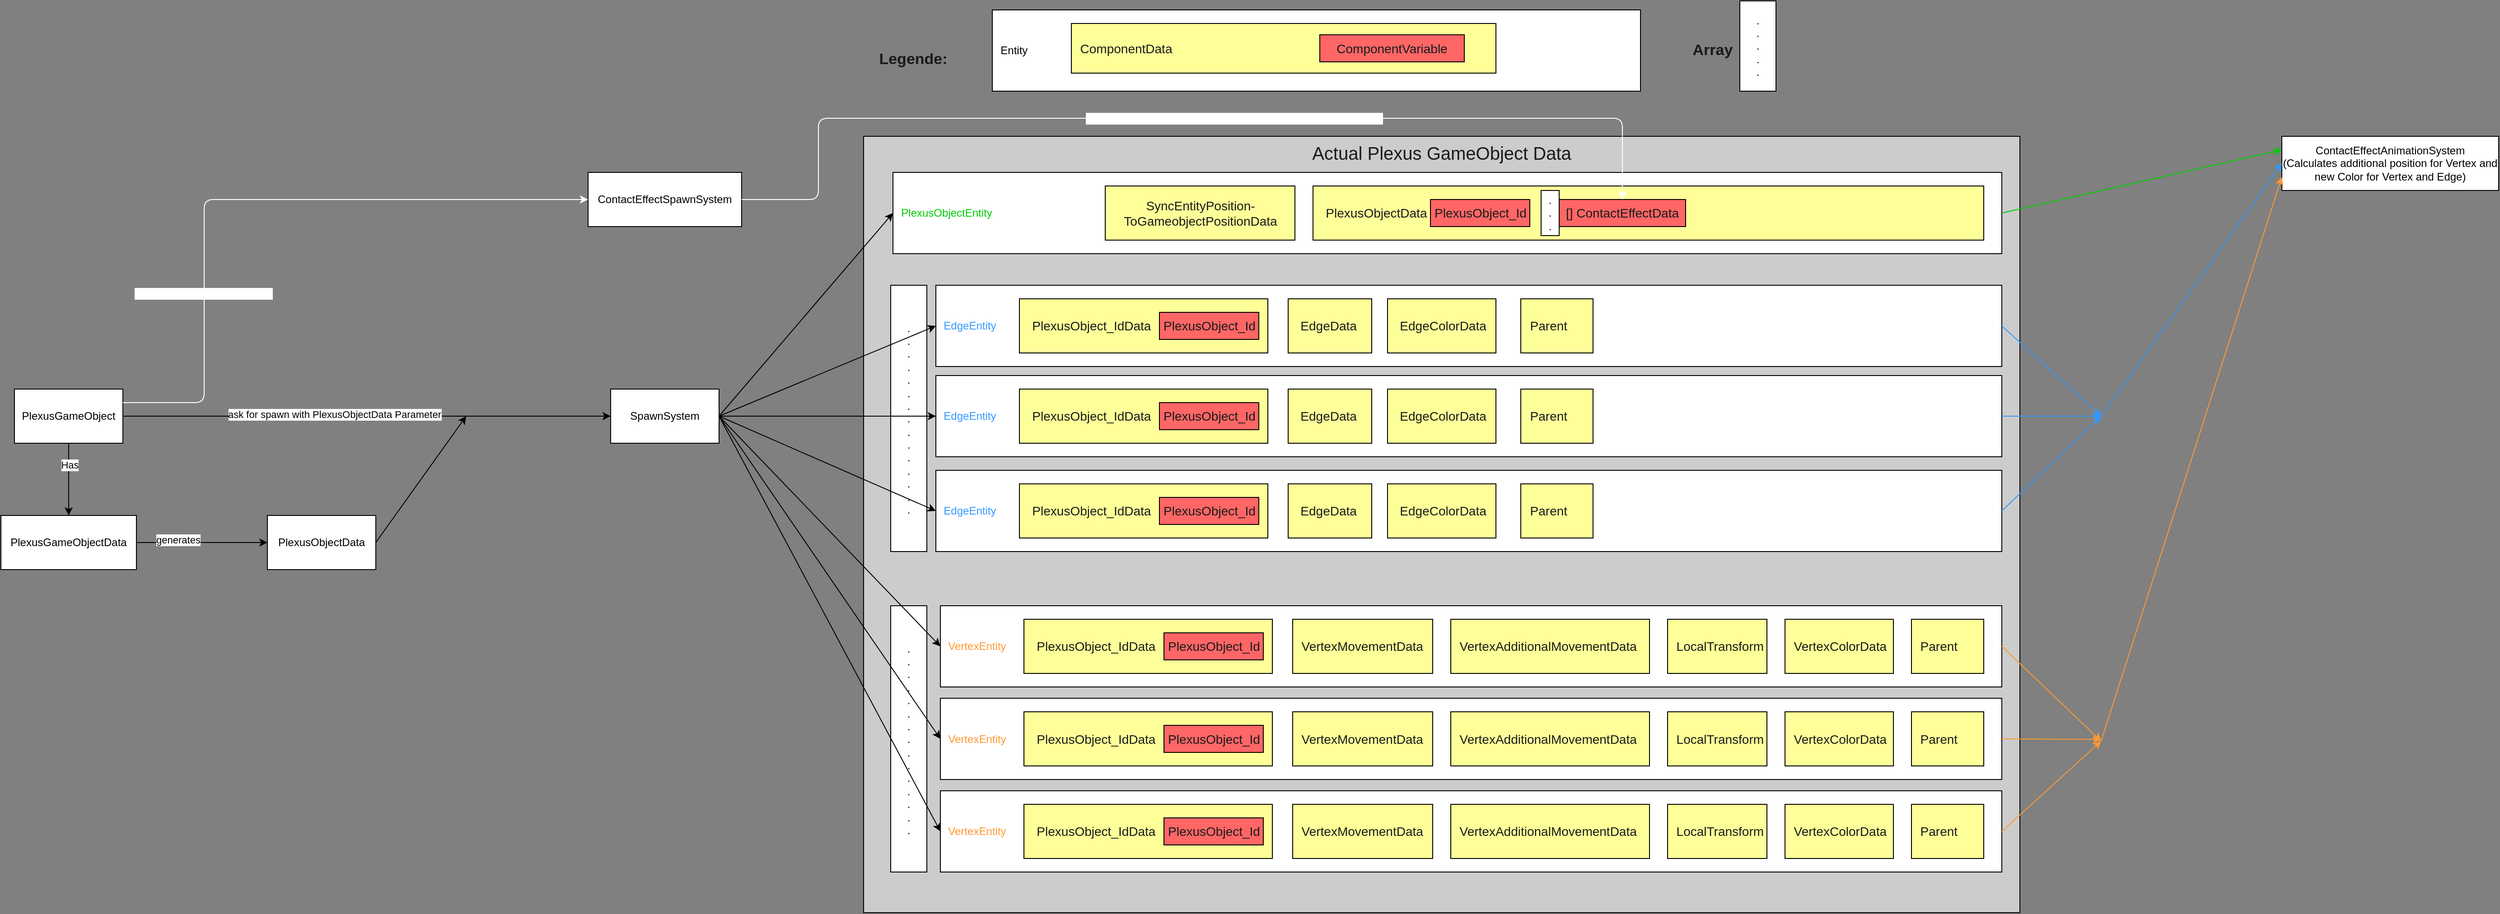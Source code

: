 <mxfile>
    <diagram id="-_sJZ-9OhW_i1UguKcxo" name="Page-1">
        <mxGraphModel dx="2983" dy="1207" grid="1" gridSize="10" guides="1" tooltips="1" connect="1" arrows="1" fold="1" page="1" pageScale="1" pageWidth="850" pageHeight="1100" background="#808080" math="0" shadow="0">
            <root>
                <mxCell id="0"/>
                <mxCell id="1" parent="0"/>
                <mxCell id="34" value="Actual Plexus GameObject Data" style="rounded=0;whiteSpace=wrap;html=1;fillColor=#CCCCCC;fontColor=#1A1A1A;verticalAlign=top;fontSize=20;" parent="1" vertex="1">
                    <mxGeometry x="880" y="160" width="1280" height="860" as="geometry"/>
                </mxCell>
                <mxCell id="2" value="PlexusGameObject" style="rounded=0;whiteSpace=wrap;html=1;" parent="1" vertex="1">
                    <mxGeometry x="-60" y="440" width="120" height="60" as="geometry"/>
                </mxCell>
                <mxCell id="4" value="" style="endArrow=classic;html=1;exitX=1;exitY=0.5;exitDx=0;exitDy=0;entryX=0;entryY=0.5;entryDx=0;entryDy=0;" parent="1" source="2" edge="1" target="12">
                    <mxGeometry width="50" height="50" relative="1" as="geometry">
                        <mxPoint x="110" y="530" as="sourcePoint"/>
                        <mxPoint x="160" y="470" as="targetPoint"/>
                    </mxGeometry>
                </mxCell>
                <mxCell id="104" value="ask for spawn with PlexusObjectData Parameter" style="edgeLabel;html=1;align=center;verticalAlign=middle;resizable=0;points=[];" vertex="1" connectable="0" parent="4">
                    <mxGeometry x="-0.133" y="2" relative="1" as="geometry">
                        <mxPoint as="offset"/>
                    </mxGeometry>
                </mxCell>
                <mxCell id="102" style="edgeStyle=none;html=1;exitX=1;exitY=0.5;exitDx=0;exitDy=0;entryX=0;entryY=0.5;entryDx=0;entryDy=0;" edge="1" parent="1" source="9" target="11">
                    <mxGeometry relative="1" as="geometry"/>
                </mxCell>
                <mxCell id="103" value="generates" style="edgeLabel;html=1;align=center;verticalAlign=middle;resizable=0;points=[];" vertex="1" connectable="0" parent="102">
                    <mxGeometry x="-0.365" y="3" relative="1" as="geometry">
                        <mxPoint as="offset"/>
                    </mxGeometry>
                </mxCell>
                <mxCell id="9" value="PlexusGameObjectData" style="rounded=0;whiteSpace=wrap;html=1;" parent="1" vertex="1">
                    <mxGeometry x="-75" y="580" width="150" height="60" as="geometry"/>
                </mxCell>
                <mxCell id="10" value="" style="endArrow=classic;html=1;exitX=0.5;exitY=1;exitDx=0;exitDy=0;entryX=0.5;entryY=0;entryDx=0;entryDy=0;" parent="1" source="2" edge="1" target="9">
                    <mxGeometry width="50" height="50" relative="1" as="geometry">
                        <mxPoint x="350" y="520" as="sourcePoint"/>
                        <mxPoint x="400" y="470" as="targetPoint"/>
                    </mxGeometry>
                </mxCell>
                <mxCell id="101" value="Has" style="edgeLabel;html=1;align=center;verticalAlign=middle;resizable=0;points=[];" vertex="1" connectable="0" parent="10">
                    <mxGeometry x="-0.4" y="1" relative="1" as="geometry">
                        <mxPoint as="offset"/>
                    </mxGeometry>
                </mxCell>
                <mxCell id="95" style="edgeStyle=none;html=1;exitX=1;exitY=0.5;exitDx=0;exitDy=0;" parent="1" source="11" edge="1">
                    <mxGeometry relative="1" as="geometry">
                        <mxPoint x="440" y="470" as="targetPoint"/>
                    </mxGeometry>
                </mxCell>
                <mxCell id="11" value="PlexusObjectData" style="rounded=0;whiteSpace=wrap;html=1;" parent="1" vertex="1">
                    <mxGeometry x="220" y="580" width="120" height="60" as="geometry"/>
                </mxCell>
                <mxCell id="12" value="SpawnSystem" style="rounded=0;whiteSpace=wrap;html=1;" parent="1" vertex="1">
                    <mxGeometry x="600" y="440" width="120" height="60" as="geometry"/>
                </mxCell>
                <mxCell id="13" value="&lt;font color=&quot;#00cc00&quot;&gt;&amp;nbsp; PlexusObjectEntity&lt;/font&gt;" style="rounded=0;whiteSpace=wrap;html=1;align=left;" parent="1" vertex="1">
                    <mxGeometry x="912.5" y="200" width="1227.5" height="90" as="geometry"/>
                </mxCell>
                <mxCell id="17" value="&lt;font color=&quot;#3399ff&quot;&gt;&amp;nbsp; EdgeEntity&lt;/font&gt;" style="rounded=0;whiteSpace=wrap;html=1;align=left;" parent="1" vertex="1">
                    <mxGeometry x="960" y="325" width="1180" height="90" as="geometry"/>
                </mxCell>
                <mxCell id="35" value="SyncEntityPosition-ToGameobjectPositionData" style="rounded=0;whiteSpace=wrap;html=1;fontSize=14;fontColor=#1A1A1A;fillColor=#FFFF99;" parent="1" vertex="1">
                    <mxGeometry x="1147.5" y="215" width="210" height="60" as="geometry"/>
                </mxCell>
                <mxCell id="36" value="&amp;nbsp; &amp;nbsp;PlexusObjectData" style="rounded=0;whiteSpace=wrap;html=1;fontSize=14;fontColor=#1A1A1A;fillColor=#FFFF99;align=left;" parent="1" vertex="1">
                    <mxGeometry x="1377.5" y="215" width="742.5" height="60" as="geometry"/>
                </mxCell>
                <mxCell id="37" value="PlexusObject_Id" style="rounded=0;whiteSpace=wrap;html=1;fontSize=14;fontColor=#1A1A1A;fillColor=#FF6666;" parent="1" vertex="1">
                    <mxGeometry x="1507.5" y="230" width="110" height="30" as="geometry"/>
                </mxCell>
                <mxCell id="38" value="&amp;nbsp; Entity" style="rounded=0;whiteSpace=wrap;html=1;align=left;" parent="1" vertex="1">
                    <mxGeometry x="1022.5" y="20" width="717.5" height="90" as="geometry"/>
                </mxCell>
                <mxCell id="39" value="&amp;nbsp; ComponentData" style="rounded=0;whiteSpace=wrap;html=1;fontSize=14;fontColor=#1A1A1A;fillColor=#FFFF99;align=left;" parent="1" vertex="1">
                    <mxGeometry x="1110" y="35" width="470" height="55" as="geometry"/>
                </mxCell>
                <mxCell id="40" value="ComponentVariable" style="rounded=0;whiteSpace=wrap;html=1;fontSize=14;fontColor=#1A1A1A;fillColor=#FF6666;" parent="1" vertex="1">
                    <mxGeometry x="1385" y="47.5" width="160" height="30" as="geometry"/>
                </mxCell>
                <mxCell id="44" value="Legende:" style="text;html=1;strokeColor=none;fillColor=none;align=center;verticalAlign=middle;whiteSpace=wrap;rounded=0;fontSize=17;fontColor=#1A1A1A;fontStyle=1" parent="1" vertex="1">
                    <mxGeometry x="905" y="60" width="60" height="30" as="geometry"/>
                </mxCell>
                <mxCell id="45" value="&amp;nbsp; &amp;nbsp;PlexusObject_IdData" style="rounded=0;whiteSpace=wrap;html=1;fontSize=14;fontColor=#1A1A1A;fillColor=#FFFF99;align=left;" parent="1" vertex="1">
                    <mxGeometry x="1052.5" y="340" width="275" height="60" as="geometry"/>
                </mxCell>
                <mxCell id="46" value="PlexusObject_Id" style="rounded=0;whiteSpace=wrap;html=1;fontSize=14;fontColor=#1A1A1A;fillColor=#FF6666;" parent="1" vertex="1">
                    <mxGeometry x="1207.5" y="355" width="110" height="30" as="geometry"/>
                </mxCell>
                <mxCell id="47" value="&amp;nbsp; &amp;nbsp;EdgeData" style="rounded=0;whiteSpace=wrap;html=1;fontSize=14;fontColor=#1A1A1A;fillColor=#FFFF99;align=left;" parent="1" vertex="1">
                    <mxGeometry x="1350" y="340" width="92.5" height="60" as="geometry"/>
                </mxCell>
                <mxCell id="48" value="&amp;nbsp; &amp;nbsp;EdgeColorData" style="rounded=0;whiteSpace=wrap;html=1;fontSize=14;fontColor=#1A1A1A;fillColor=#FFFF99;align=left;" parent="1" vertex="1">
                    <mxGeometry x="1460" y="340" width="120" height="60" as="geometry"/>
                </mxCell>
                <mxCell id="49" value="&amp;nbsp; Parent" style="rounded=0;whiteSpace=wrap;html=1;fontSize=14;fontColor=#1A1A1A;fillColor=#FFFF99;align=left;" parent="1" vertex="1">
                    <mxGeometry x="1607.5" y="340" width="80" height="60" as="geometry"/>
                </mxCell>
                <mxCell id="50" value="&lt;font color=&quot;#3399ff&quot;&gt;&amp;nbsp; EdgeEntity&lt;/font&gt;" style="rounded=0;whiteSpace=wrap;html=1;align=left;" parent="1" vertex="1">
                    <mxGeometry x="960" y="425" width="1180" height="90" as="geometry"/>
                </mxCell>
                <mxCell id="51" value="&amp;nbsp; &amp;nbsp;PlexusObject_IdData" style="rounded=0;whiteSpace=wrap;html=1;fontSize=14;fontColor=#1A1A1A;fillColor=#FFFF99;align=left;" parent="1" vertex="1">
                    <mxGeometry x="1052.5" y="440" width="275" height="60" as="geometry"/>
                </mxCell>
                <mxCell id="52" value="PlexusObject_Id" style="rounded=0;whiteSpace=wrap;html=1;fontSize=14;fontColor=#1A1A1A;fillColor=#FF6666;" parent="1" vertex="1">
                    <mxGeometry x="1207.5" y="455" width="110" height="30" as="geometry"/>
                </mxCell>
                <mxCell id="53" value="&amp;nbsp; &amp;nbsp;EdgeData" style="rounded=0;whiteSpace=wrap;html=1;fontSize=14;fontColor=#1A1A1A;fillColor=#FFFF99;align=left;" parent="1" vertex="1">
                    <mxGeometry x="1350" y="440" width="92.5" height="60" as="geometry"/>
                </mxCell>
                <mxCell id="54" value="&amp;nbsp; &amp;nbsp;EdgeColorData" style="rounded=0;whiteSpace=wrap;html=1;fontSize=14;fontColor=#1A1A1A;fillColor=#FFFF99;align=left;" parent="1" vertex="1">
                    <mxGeometry x="1460" y="440" width="120" height="60" as="geometry"/>
                </mxCell>
                <mxCell id="55" value="&amp;nbsp; Parent" style="rounded=0;whiteSpace=wrap;html=1;fontSize=14;fontColor=#1A1A1A;fillColor=#FFFF99;align=left;" parent="1" vertex="1">
                    <mxGeometry x="1607.5" y="440" width="80" height="60" as="geometry"/>
                </mxCell>
                <mxCell id="56" value="&lt;font color=&quot;#3399ff&quot;&gt;&amp;nbsp; EdgeEntity&lt;/font&gt;" style="rounded=0;whiteSpace=wrap;html=1;align=left;" parent="1" vertex="1">
                    <mxGeometry x="960" y="530" width="1180" height="90" as="geometry"/>
                </mxCell>
                <mxCell id="57" value="&amp;nbsp; &amp;nbsp;PlexusObject_IdData" style="rounded=0;whiteSpace=wrap;html=1;fontSize=14;fontColor=#1A1A1A;fillColor=#FFFF99;align=left;" parent="1" vertex="1">
                    <mxGeometry x="1052.5" y="545" width="275" height="60" as="geometry"/>
                </mxCell>
                <mxCell id="58" value="PlexusObject_Id" style="rounded=0;whiteSpace=wrap;html=1;fontSize=14;fontColor=#1A1A1A;fillColor=#FF6666;" parent="1" vertex="1">
                    <mxGeometry x="1207.5" y="560" width="110" height="30" as="geometry"/>
                </mxCell>
                <mxCell id="59" value="&amp;nbsp; &amp;nbsp;EdgeData" style="rounded=0;whiteSpace=wrap;html=1;fontSize=14;fontColor=#1A1A1A;fillColor=#FFFF99;align=left;" parent="1" vertex="1">
                    <mxGeometry x="1350" y="545" width="92.5" height="60" as="geometry"/>
                </mxCell>
                <mxCell id="60" value="&amp;nbsp; &amp;nbsp;EdgeColorData" style="rounded=0;whiteSpace=wrap;html=1;fontSize=14;fontColor=#1A1A1A;fillColor=#FFFF99;align=left;" parent="1" vertex="1">
                    <mxGeometry x="1460" y="545" width="120" height="60" as="geometry"/>
                </mxCell>
                <mxCell id="61" value="&amp;nbsp; Parent" style="rounded=0;whiteSpace=wrap;html=1;fontSize=14;fontColor=#1A1A1A;fillColor=#FFFF99;align=left;" parent="1" vertex="1">
                    <mxGeometry x="1607.5" y="545" width="80" height="60" as="geometry"/>
                </mxCell>
                <mxCell id="62" value=".&lt;br&gt;.&lt;br&gt;.&lt;br&gt;.&lt;br&gt;.&lt;br&gt;.&lt;br&gt;.&lt;br&gt;.&lt;br&gt;.&lt;br&gt;.&lt;br&gt;.&lt;br&gt;.&lt;br&gt;.&lt;br&gt;.&lt;br&gt;.&lt;br&gt;" style="rounded=0;whiteSpace=wrap;html=1;" parent="1" vertex="1">
                    <mxGeometry x="910" y="325" width="40" height="295" as="geometry"/>
                </mxCell>
                <mxCell id="63" value="&lt;font color=&quot;#ff9933&quot;&gt;&amp;nbsp; VertexEntity&lt;/font&gt;" style="rounded=0;whiteSpace=wrap;html=1;align=left;" parent="1" vertex="1">
                    <mxGeometry x="965" y="680" width="1175" height="90" as="geometry"/>
                </mxCell>
                <mxCell id="64" value="&amp;nbsp; &amp;nbsp;PlexusObject_IdData" style="rounded=0;whiteSpace=wrap;html=1;fontSize=14;fontColor=#1A1A1A;fillColor=#FFFF99;align=left;" parent="1" vertex="1">
                    <mxGeometry x="1057.5" y="695" width="275" height="60" as="geometry"/>
                </mxCell>
                <mxCell id="65" value="PlexusObject_Id" style="rounded=0;whiteSpace=wrap;html=1;fontSize=14;fontColor=#1A1A1A;fillColor=#FF6666;" parent="1" vertex="1">
                    <mxGeometry x="1212.5" y="710" width="110" height="30" as="geometry"/>
                </mxCell>
                <mxCell id="66" value="&amp;nbsp; VertexMovementData" style="rounded=0;whiteSpace=wrap;html=1;fontSize=14;fontColor=#1A1A1A;fillColor=#FFFF99;align=left;" parent="1" vertex="1">
                    <mxGeometry x="1355" y="695" width="155" height="60" as="geometry"/>
                </mxCell>
                <mxCell id="67" value="&amp;nbsp; VertexColorData" style="rounded=0;whiteSpace=wrap;html=1;fontSize=14;fontColor=#1A1A1A;fillColor=#FFFF99;align=left;" parent="1" vertex="1">
                    <mxGeometry x="1900" y="695" width="120" height="60" as="geometry"/>
                </mxCell>
                <mxCell id="68" value="&amp;nbsp; Parent" style="rounded=0;whiteSpace=wrap;html=1;fontSize=14;fontColor=#1A1A1A;fillColor=#FFFF99;align=left;" parent="1" vertex="1">
                    <mxGeometry x="2040" y="695" width="80" height="60" as="geometry"/>
                </mxCell>
                <mxCell id="69" value="&amp;nbsp; LocalTransform" style="rounded=0;whiteSpace=wrap;html=1;fontSize=14;fontColor=#1A1A1A;fillColor=#FFFF99;align=left;" parent="1" vertex="1">
                    <mxGeometry x="1770" y="695" width="110" height="60" as="geometry"/>
                </mxCell>
                <mxCell id="70" value="&amp;nbsp; VertexAdditionalMovementData" style="rounded=0;whiteSpace=wrap;html=1;fontSize=14;fontColor=#1A1A1A;fillColor=#FFFF99;align=left;" parent="1" vertex="1">
                    <mxGeometry x="1530" y="695" width="220" height="60" as="geometry"/>
                </mxCell>
                <mxCell id="71" value=".&lt;br&gt;.&lt;br&gt;.&lt;br&gt;.&lt;br&gt;.&lt;br&gt;.&lt;br&gt;.&lt;br&gt;.&lt;br&gt;.&lt;br&gt;.&lt;br&gt;.&lt;br&gt;.&lt;br&gt;.&lt;br&gt;.&lt;br&gt;.&lt;br&gt;" style="rounded=0;whiteSpace=wrap;html=1;" parent="1" vertex="1">
                    <mxGeometry x="910" y="680" width="40" height="295" as="geometry"/>
                </mxCell>
                <mxCell id="72" value="&lt;font color=&quot;#ff9933&quot;&gt;&amp;nbsp; VertexEntity&lt;/font&gt;" style="rounded=0;whiteSpace=wrap;html=1;align=left;" parent="1" vertex="1">
                    <mxGeometry x="965" y="782.5" width="1175" height="90" as="geometry"/>
                </mxCell>
                <mxCell id="73" value="&amp;nbsp; &amp;nbsp;PlexusObject_IdData" style="rounded=0;whiteSpace=wrap;html=1;fontSize=14;fontColor=#1A1A1A;fillColor=#FFFF99;align=left;" parent="1" vertex="1">
                    <mxGeometry x="1057.5" y="797.5" width="275" height="60" as="geometry"/>
                </mxCell>
                <mxCell id="74" value="PlexusObject_Id" style="rounded=0;whiteSpace=wrap;html=1;fontSize=14;fontColor=#1A1A1A;fillColor=#FF6666;" parent="1" vertex="1">
                    <mxGeometry x="1212.5" y="812.5" width="110" height="30" as="geometry"/>
                </mxCell>
                <mxCell id="75" value="&amp;nbsp; VertexMovementData" style="rounded=0;whiteSpace=wrap;html=1;fontSize=14;fontColor=#1A1A1A;fillColor=#FFFF99;align=left;" parent="1" vertex="1">
                    <mxGeometry x="1355" y="797.5" width="155" height="60" as="geometry"/>
                </mxCell>
                <mxCell id="76" value="&amp;nbsp; VertexColorData" style="rounded=0;whiteSpace=wrap;html=1;fontSize=14;fontColor=#1A1A1A;fillColor=#FFFF99;align=left;" parent="1" vertex="1">
                    <mxGeometry x="1900" y="797.5" width="120" height="60" as="geometry"/>
                </mxCell>
                <mxCell id="77" value="&amp;nbsp; Parent" style="rounded=0;whiteSpace=wrap;html=1;fontSize=14;fontColor=#1A1A1A;fillColor=#FFFF99;align=left;" parent="1" vertex="1">
                    <mxGeometry x="2040" y="797.5" width="80" height="60" as="geometry"/>
                </mxCell>
                <mxCell id="78" value="&amp;nbsp; LocalTransform" style="rounded=0;whiteSpace=wrap;html=1;fontSize=14;fontColor=#1A1A1A;fillColor=#FFFF99;align=left;" parent="1" vertex="1">
                    <mxGeometry x="1770" y="797.5" width="110" height="60" as="geometry"/>
                </mxCell>
                <mxCell id="79" value="&amp;nbsp; VertexAdditionalMovementData" style="rounded=0;whiteSpace=wrap;html=1;fontSize=14;fontColor=#1A1A1A;fillColor=#FFFF99;align=left;" parent="1" vertex="1">
                    <mxGeometry x="1530" y="797.5" width="220" height="60" as="geometry"/>
                </mxCell>
                <mxCell id="80" value="&lt;font color=&quot;#ff9933&quot;&gt;&amp;nbsp; VertexEntity&lt;/font&gt;" style="rounded=0;whiteSpace=wrap;html=1;align=left;" parent="1" vertex="1">
                    <mxGeometry x="965" y="885" width="1175" height="90" as="geometry"/>
                </mxCell>
                <mxCell id="81" value="&amp;nbsp; &amp;nbsp;PlexusObject_IdData" style="rounded=0;whiteSpace=wrap;html=1;fontSize=14;fontColor=#1A1A1A;fillColor=#FFFF99;align=left;" parent="1" vertex="1">
                    <mxGeometry x="1057.5" y="900" width="275" height="60" as="geometry"/>
                </mxCell>
                <mxCell id="82" value="PlexusObject_Id" style="rounded=0;whiteSpace=wrap;html=1;fontSize=14;fontColor=#1A1A1A;fillColor=#FF6666;" parent="1" vertex="1">
                    <mxGeometry x="1212.5" y="915" width="110" height="30" as="geometry"/>
                </mxCell>
                <mxCell id="83" value="&amp;nbsp; VertexMovementData" style="rounded=0;whiteSpace=wrap;html=1;fontSize=14;fontColor=#1A1A1A;fillColor=#FFFF99;align=left;" parent="1" vertex="1">
                    <mxGeometry x="1355" y="900" width="155" height="60" as="geometry"/>
                </mxCell>
                <mxCell id="84" value="&amp;nbsp; VertexColorData" style="rounded=0;whiteSpace=wrap;html=1;fontSize=14;fontColor=#1A1A1A;fillColor=#FFFF99;align=left;" parent="1" vertex="1">
                    <mxGeometry x="1900" y="900" width="120" height="60" as="geometry"/>
                </mxCell>
                <mxCell id="85" value="&amp;nbsp; Parent" style="rounded=0;whiteSpace=wrap;html=1;fontSize=14;fontColor=#1A1A1A;fillColor=#FFFF99;align=left;" parent="1" vertex="1">
                    <mxGeometry x="2040" y="900" width="80" height="60" as="geometry"/>
                </mxCell>
                <mxCell id="86" value="&amp;nbsp; LocalTransform" style="rounded=0;whiteSpace=wrap;html=1;fontSize=14;fontColor=#1A1A1A;fillColor=#FFFF99;align=left;" parent="1" vertex="1">
                    <mxGeometry x="1770" y="900" width="110" height="60" as="geometry"/>
                </mxCell>
                <mxCell id="87" value="&amp;nbsp; VertexAdditionalMovementData" style="rounded=0;whiteSpace=wrap;html=1;fontSize=14;fontColor=#1A1A1A;fillColor=#FFFF99;align=left;" parent="1" vertex="1">
                    <mxGeometry x="1530" y="900" width="220" height="60" as="geometry"/>
                </mxCell>
                <mxCell id="88" value="" style="endArrow=classic;html=1;exitX=1;exitY=0.5;exitDx=0;exitDy=0;entryX=0;entryY=0.5;entryDx=0;entryDy=0;" parent="1" source="12" target="50" edge="1">
                    <mxGeometry width="50" height="50" relative="1" as="geometry">
                        <mxPoint x="670" y="610" as="sourcePoint"/>
                        <mxPoint x="720" y="560" as="targetPoint"/>
                    </mxGeometry>
                </mxCell>
                <mxCell id="89" value="" style="endArrow=classic;html=1;exitX=1;exitY=0.5;exitDx=0;exitDy=0;entryX=0;entryY=0.5;entryDx=0;entryDy=0;" parent="1" source="12" target="72" edge="1">
                    <mxGeometry width="50" height="50" relative="1" as="geometry">
                        <mxPoint x="730" y="640" as="sourcePoint"/>
                        <mxPoint x="780" y="590" as="targetPoint"/>
                    </mxGeometry>
                </mxCell>
                <mxCell id="90" value="" style="endArrow=classic;html=1;exitX=1;exitY=0.5;exitDx=0;exitDy=0;entryX=0;entryY=0.5;entryDx=0;entryDy=0;" parent="1" source="12" target="17" edge="1">
                    <mxGeometry width="50" height="50" relative="1" as="geometry">
                        <mxPoint x="650" y="620" as="sourcePoint"/>
                        <mxPoint x="700" y="570" as="targetPoint"/>
                    </mxGeometry>
                </mxCell>
                <mxCell id="91" value="" style="endArrow=classic;html=1;exitX=1;exitY=0.5;exitDx=0;exitDy=0;entryX=0;entryY=0.5;entryDx=0;entryDy=0;" parent="1" source="12" target="56" edge="1">
                    <mxGeometry width="50" height="50" relative="1" as="geometry">
                        <mxPoint x="710" y="660" as="sourcePoint"/>
                        <mxPoint x="760" y="610" as="targetPoint"/>
                    </mxGeometry>
                </mxCell>
                <mxCell id="92" value="" style="endArrow=classic;html=1;exitX=1;exitY=0.5;exitDx=0;exitDy=0;entryX=0;entryY=0.5;entryDx=0;entryDy=0;" parent="1" source="12" target="63" edge="1">
                    <mxGeometry width="50" height="50" relative="1" as="geometry">
                        <mxPoint x="700" y="670" as="sourcePoint"/>
                        <mxPoint x="750" y="620" as="targetPoint"/>
                    </mxGeometry>
                </mxCell>
                <mxCell id="93" value="" style="endArrow=classic;html=1;exitX=1;exitY=0.5;exitDx=0;exitDy=0;entryX=0;entryY=0.5;entryDx=0;entryDy=0;" parent="1" source="12" target="80" edge="1">
                    <mxGeometry width="50" height="50" relative="1" as="geometry">
                        <mxPoint x="660" y="680" as="sourcePoint"/>
                        <mxPoint x="710" y="630" as="targetPoint"/>
                    </mxGeometry>
                </mxCell>
                <mxCell id="94" value="" style="endArrow=classic;html=1;exitX=1;exitY=0.5;exitDx=0;exitDy=0;entryX=0;entryY=0.5;entryDx=0;entryDy=0;" parent="1" source="12" target="13" edge="1">
                    <mxGeometry width="50" height="50" relative="1" as="geometry">
                        <mxPoint x="740" y="380" as="sourcePoint"/>
                        <mxPoint x="790" y="330" as="targetPoint"/>
                    </mxGeometry>
                </mxCell>
                <mxCell id="96" value="[] ContactEffectData" style="rounded=0;whiteSpace=wrap;html=1;fontSize=14;fontColor=#1A1A1A;fillColor=#FF6666;" vertex="1" parent="1">
                    <mxGeometry x="1650" y="230" width="140" height="30" as="geometry"/>
                </mxCell>
                <mxCell id="97" value=".&lt;br&gt;.&lt;br&gt;.&lt;br&gt;" style="rounded=0;whiteSpace=wrap;html=1;" vertex="1" parent="1">
                    <mxGeometry x="1630" y="220" width="20" height="50" as="geometry"/>
                </mxCell>
                <mxCell id="99" value=".&lt;br&gt;.&lt;br&gt;.&lt;br&gt;.&lt;br&gt;." style="rounded=0;whiteSpace=wrap;html=1;" vertex="1" parent="1">
                    <mxGeometry x="1850" y="10" width="40" height="100" as="geometry"/>
                </mxCell>
                <mxCell id="100" value="Array" style="text;html=1;strokeColor=none;fillColor=none;align=center;verticalAlign=middle;whiteSpace=wrap;rounded=0;fontSize=17;fontColor=#1A1A1A;fontStyle=1" vertex="1" parent="1">
                    <mxGeometry x="1790" y="50" width="60" height="30" as="geometry"/>
                </mxCell>
                <mxCell id="105" value="ContactEffectAnimationSystem&lt;br&gt;(Calculates additional position for Vertex and new Color for Vertex and Edge)" style="rounded=0;whiteSpace=wrap;html=1;" vertex="1" parent="1">
                    <mxGeometry x="2450" y="160" width="240" height="60" as="geometry"/>
                </mxCell>
                <mxCell id="106" value="" style="endArrow=classic;html=1;exitX=1;exitY=0.5;exitDx=0;exitDy=0;entryX=0;entryY=0.25;entryDx=0;entryDy=0;strokeColor=#00CC00;" edge="1" parent="1" source="13" target="105">
                    <mxGeometry width="50" height="50" relative="1" as="geometry">
                        <mxPoint x="2270" y="440" as="sourcePoint"/>
                        <mxPoint x="2320" y="390" as="targetPoint"/>
                    </mxGeometry>
                </mxCell>
                <mxCell id="107" value="" style="endArrow=classic;html=1;strokeColor=#3399FF;fontColor=#3399FF;entryX=0;entryY=0.5;entryDx=0;entryDy=0;" edge="1" parent="1" target="105">
                    <mxGeometry width="50" height="50" relative="1" as="geometry">
                        <mxPoint x="2250" y="470" as="sourcePoint"/>
                        <mxPoint x="2340" y="390" as="targetPoint"/>
                    </mxGeometry>
                </mxCell>
                <mxCell id="108" value="" style="endArrow=classic;html=1;strokeColor=#3399FF;fontColor=#3399FF;exitX=1;exitY=0.5;exitDx=0;exitDy=0;" edge="1" parent="1" source="17">
                    <mxGeometry width="50" height="50" relative="1" as="geometry">
                        <mxPoint x="2270" y="440" as="sourcePoint"/>
                        <mxPoint x="2250" y="470" as="targetPoint"/>
                    </mxGeometry>
                </mxCell>
                <mxCell id="109" value="" style="endArrow=classic;html=1;strokeColor=#3399FF;fontColor=#3399FF;exitX=1;exitY=0.5;exitDx=0;exitDy=0;" edge="1" parent="1" source="50">
                    <mxGeometry width="50" height="50" relative="1" as="geometry">
                        <mxPoint x="2150" y="380" as="sourcePoint"/>
                        <mxPoint x="2250" y="470" as="targetPoint"/>
                        <Array as="points">
                            <mxPoint x="2250" y="470"/>
                        </Array>
                    </mxGeometry>
                </mxCell>
                <mxCell id="110" value="" style="endArrow=classic;html=1;strokeColor=#3399FF;fontColor=#3399FF;exitX=1;exitY=0.5;exitDx=0;exitDy=0;" edge="1" parent="1" source="56">
                    <mxGeometry width="50" height="50" relative="1" as="geometry">
                        <mxPoint x="2160" y="390" as="sourcePoint"/>
                        <mxPoint x="2250" y="470" as="targetPoint"/>
                    </mxGeometry>
                </mxCell>
                <mxCell id="113" value="" style="endArrow=classic;html=1;strokeColor=#FF9933;fontColor=#FF9933;exitX=1;exitY=0.5;exitDx=0;exitDy=0;" edge="1" parent="1" source="72">
                    <mxGeometry width="50" height="50" relative="1" as="geometry">
                        <mxPoint x="2190" y="710" as="sourcePoint"/>
                        <mxPoint x="2250" y="828" as="targetPoint"/>
                    </mxGeometry>
                </mxCell>
                <mxCell id="114" value="" style="endArrow=classic;html=1;strokeColor=#FF9933;fontColor=#FF9933;exitX=1;exitY=0.5;exitDx=0;exitDy=0;" edge="1" parent="1" source="63">
                    <mxGeometry width="50" height="50" relative="1" as="geometry">
                        <mxPoint x="2150" y="837.5" as="sourcePoint"/>
                        <mxPoint x="2250" y="830" as="targetPoint"/>
                    </mxGeometry>
                </mxCell>
                <mxCell id="115" value="" style="endArrow=classic;html=1;strokeColor=#FF9933;fontColor=#FF9933;exitX=1;exitY=0.5;exitDx=0;exitDy=0;" edge="1" parent="1" source="80">
                    <mxGeometry width="50" height="50" relative="1" as="geometry">
                        <mxPoint x="2150" y="735" as="sourcePoint"/>
                        <mxPoint x="2250" y="830" as="targetPoint"/>
                    </mxGeometry>
                </mxCell>
                <mxCell id="116" value="" style="endArrow=classic;html=1;strokeColor=#FF9933;fontColor=#FF9933;entryX=0;entryY=0.75;entryDx=0;entryDy=0;" edge="1" parent="1" target="105">
                    <mxGeometry width="50" height="50" relative="1" as="geometry">
                        <mxPoint x="2250" y="830" as="sourcePoint"/>
                        <mxPoint x="2440" y="320" as="targetPoint"/>
                    </mxGeometry>
                </mxCell>
                <mxCell id="118" value="ContactEffectSpawnSystem" style="rounded=0;whiteSpace=wrap;html=1;" vertex="1" parent="1">
                    <mxGeometry x="575" y="200" width="170" height="60" as="geometry"/>
                </mxCell>
                <mxCell id="119" value="" style="endArrow=classic;html=1;strokeColor=#FFFFFF;fontColor=#FF9933;exitX=1;exitY=0.5;exitDx=0;exitDy=0;entryX=0.5;entryY=0;entryDx=0;entryDy=0;" edge="1" parent="1" source="118" target="96">
                    <mxGeometry width="50" height="50" relative="1" as="geometry">
                        <mxPoint x="800" y="160" as="sourcePoint"/>
                        <mxPoint x="850" y="110" as="targetPoint"/>
                        <Array as="points">
                            <mxPoint x="830" y="230"/>
                            <mxPoint x="830" y="140"/>
                            <mxPoint x="1720" y="140"/>
                        </Array>
                    </mxGeometry>
                </mxCell>
                <mxCell id="120" value="&lt;font color=&quot;#ffffff&quot;&gt;Generates new ContactEffect Data and ads it to PlexusObjectEntity&lt;/font&gt;" style="edgeLabel;html=1;align=center;verticalAlign=middle;resizable=0;points=[];fontColor=#FF9933;" vertex="1" connectable="0" parent="119">
                    <mxGeometry x="0.099" relative="1" as="geometry">
                        <mxPoint as="offset"/>
                    </mxGeometry>
                </mxCell>
                <mxCell id="121" value="" style="endArrow=classic;html=1;strokeColor=#FFFFFF;fontColor=#FFFFFF;exitX=1;exitY=0.25;exitDx=0;exitDy=0;entryX=0;entryY=0.5;entryDx=0;entryDy=0;" edge="1" parent="1" source="2" target="118">
                    <mxGeometry width="50" height="50" relative="1" as="geometry">
                        <mxPoint x="130" y="380" as="sourcePoint"/>
                        <mxPoint x="180" y="330" as="targetPoint"/>
                        <Array as="points">
                            <mxPoint x="150" y="455"/>
                            <mxPoint x="150" y="230"/>
                        </Array>
                    </mxGeometry>
                </mxCell>
                <mxCell id="122" value="asks for new Contact animation" style="edgeLabel;html=1;align=center;verticalAlign=middle;resizable=0;points=[];fontColor=#FFFFFF;" vertex="1" connectable="0" parent="121">
                    <mxGeometry x="-0.43" y="1" relative="1" as="geometry">
                        <mxPoint as="offset"/>
                    </mxGeometry>
                </mxCell>
            </root>
        </mxGraphModel>
    </diagram>
</mxfile>